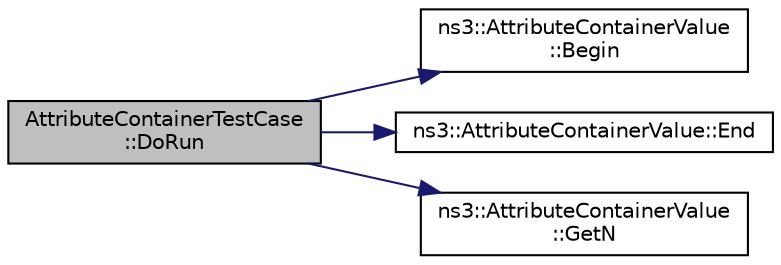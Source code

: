 digraph "AttributeContainerTestCase::DoRun"
{
 // LATEX_PDF_SIZE
  edge [fontname="Helvetica",fontsize="10",labelfontname="Helvetica",labelfontsize="10"];
  node [fontname="Helvetica",fontsize="10",shape=record];
  rankdir="LR";
  Node1 [label="AttributeContainerTestCase\l::DoRun",height=0.2,width=0.4,color="black", fillcolor="grey75", style="filled", fontcolor="black",tooltip="Implementation to actually run this TestCase."];
  Node1 -> Node2 [color="midnightblue",fontsize="10",style="solid",fontname="Helvetica"];
  Node2 [label="ns3::AttributeContainerValue\l::Begin",height=0.2,width=0.4,color="black", fillcolor="white", style="filled",URL="$classns3_1_1_attribute_container_value.html#aa5ac1e6323b6aa25ef2ef5e7e0180c40",tooltip="NS3-style beginning of container."];
  Node1 -> Node3 [color="midnightblue",fontsize="10",style="solid",fontname="Helvetica"];
  Node3 [label="ns3::AttributeContainerValue::End",height=0.2,width=0.4,color="black", fillcolor="white", style="filled",URL="$classns3_1_1_attribute_container_value.html#a368f07b671e0f410ac74aafc264ac7dc",tooltip="NS3-style ending of container."];
  Node1 -> Node4 [color="midnightblue",fontsize="10",style="solid",fontname="Helvetica"];
  Node4 [label="ns3::AttributeContainerValue\l::GetN",height=0.2,width=0.4,color="black", fillcolor="white", style="filled",URL="$classns3_1_1_attribute_container_value.html#a604a339f5bd0c922aac5739fb6f05fc4",tooltip="NS3-style Number of items."];
}
